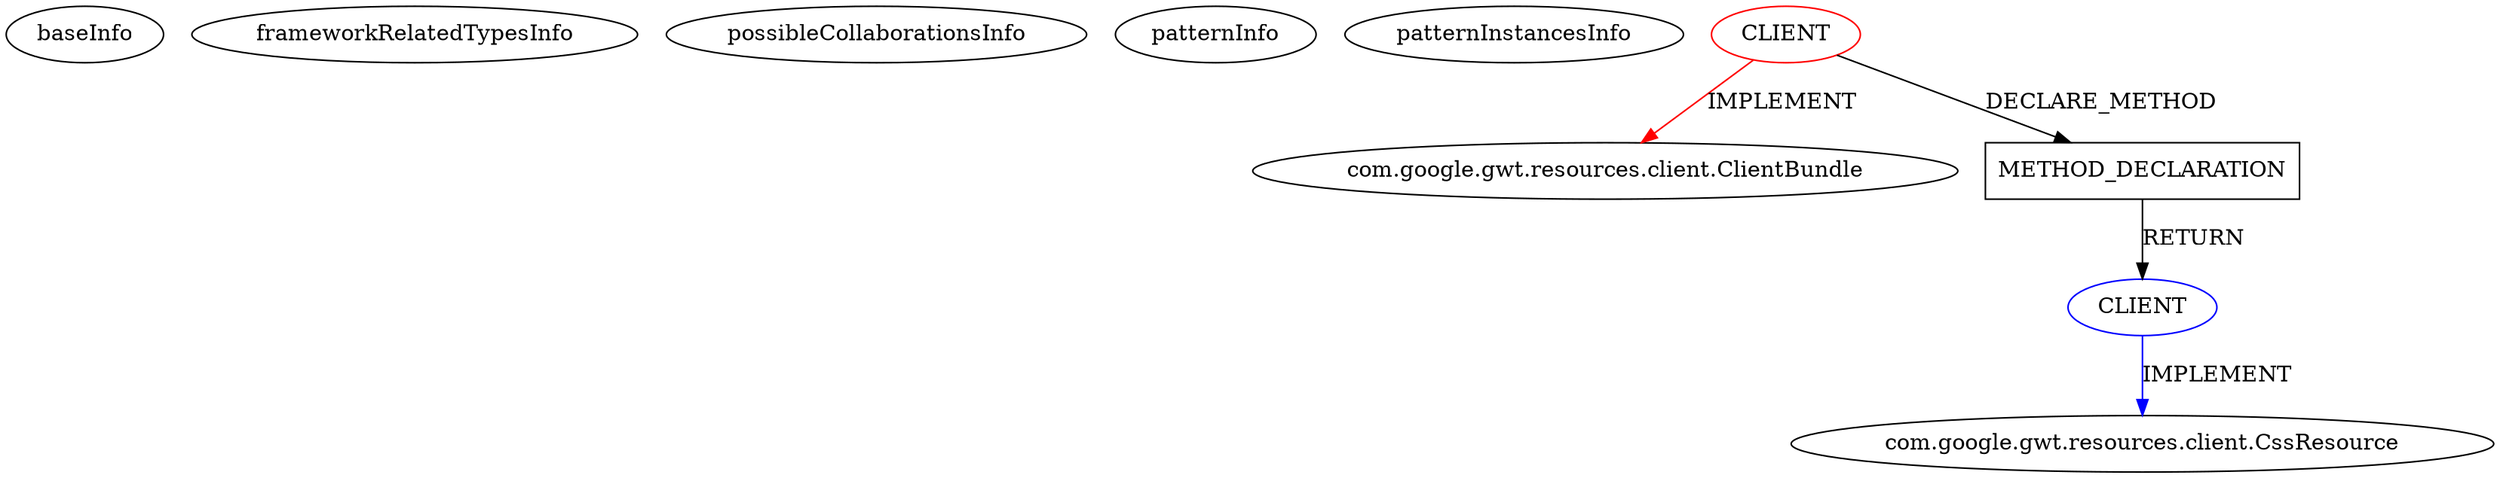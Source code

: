 digraph {
baseInfo[graphId=383,category="pattern",isAnonymous=false,possibleRelation=true]
frameworkRelatedTypesInfo[0="com.google.gwt.resources.client.ClientBundle"]
possibleCollaborationsInfo[0="383~RETURN_TYPE_DECLARATION-CLIENT_METHOD_DECLARATION-~com.google.gwt.resources.client.ClientBundle ~com.google.gwt.resources.client.CssResource ~false~false"]
patternInfo[frequency=9.0,patternRootClient=0]
patternInstancesInfo[0="cbopp-gwt-taglist~/cbopp-gwt-taglist/gwt-taglist-master/src/main/java/com/virilis_software/gwt/taglist/client/resource/Resources.java~Resources~1046",1="bebenko-leksi~/bebenko-leksi/leksi-master/gwted/src/main/java/sk/portugal/leksi/editor/client/LoginResources.java~LoginResources~819",2="svor-SimpleGWTProject~/svor-SimpleGWTProject/SimpleGWTProject-master/src/com/tutorialspoint/client/LoginResources.java~LoginResources~4524",3="nextinterfaces-next~/nextinterfaces-next/next-master/src/next/i/controller/C.java~C~4146",4="domi1wa-List-Navigation-Tree~/domi1wa-List-Navigation-Tree/List-Navigation-Tree-master/NavigationTree/src/de/navigation/tree/client/resources/NavigationTreeResources.java~NavigationTreeResources~1284",5="svandecappelle-AppriseGwt~/svandecappelle-AppriseGwt/AppriseGwt-master/src/main/java/com/mizore/gwt/apprise/client/AppriseClientBundle.java~AppriseClientBundle~4514",6="mansiT-UiBinder~/mansiT-UiBinder/UiBinder-master/uibinder/src/com/allen_sauer/gwt/dnd/client/util/DragClientBundle.java~DragClientBundle~3682",7="geomajas-geomajas-widget-definitions-sample~/geomajas-geomajas-widget-definitions-sample/geomajas-widget-definitions-sample-master/example/src/main/java/example/client/widget/example/ExampleWidgetResource.java~ExampleWidgetResource~1343",8="wolfie-ColumnText~/wolfie-ColumnText/ColumnText-master/src/com/github/wolfie/columntext/client/ui/ColumnTextResources.java~ColumnTextResources~4644"]
1[label="com.google.gwt.resources.client.ClientBundle",vertexType="FRAMEWORK_INTERFACE_TYPE",isFrameworkType=false]
0[label="CLIENT",vertexType="ROOT_CLIENT_CLASS_DECLARATION",isFrameworkType=false,color=red]
2[label="METHOD_DECLARATION",vertexType="CLIENT_METHOD_DECLARATION",isFrameworkType=false,shape=box]
3[label="CLIENT",vertexType="REFERENCE_CLIENT_CLASS_DECLARATION",isFrameworkType=false,color=blue]
4[label="com.google.gwt.resources.client.CssResource",vertexType="FRAMEWORK_INTERFACE_TYPE",isFrameworkType=false]
0->1[label="IMPLEMENT",color=red]
0->2[label="DECLARE_METHOD"]
2->3[label="RETURN"]
3->4[label="IMPLEMENT",color=blue]
}
